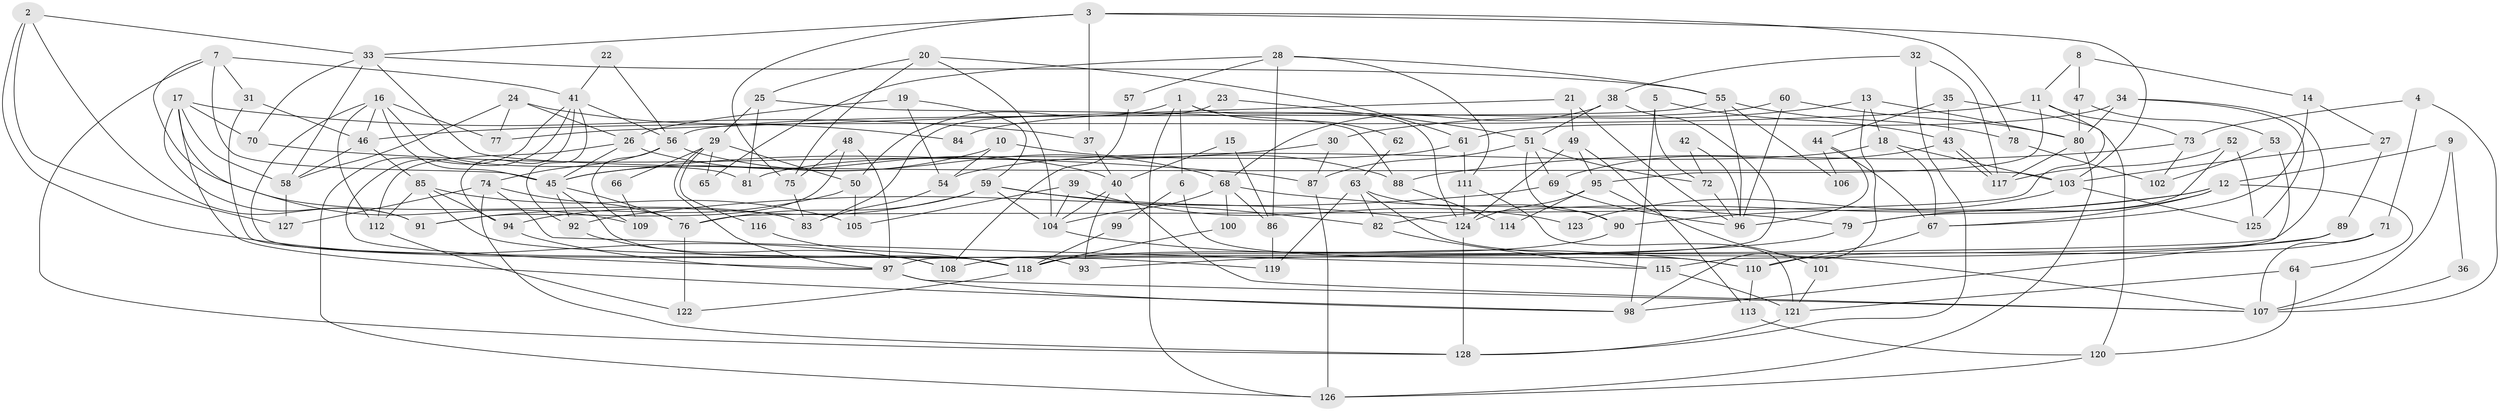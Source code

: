 // Generated by graph-tools (version 1.1) at 2025/36/03/09/25 02:36:04]
// undirected, 128 vertices, 256 edges
graph export_dot {
graph [start="1"]
  node [color=gray90,style=filled];
  1;
  2;
  3;
  4;
  5;
  6;
  7;
  8;
  9;
  10;
  11;
  12;
  13;
  14;
  15;
  16;
  17;
  18;
  19;
  20;
  21;
  22;
  23;
  24;
  25;
  26;
  27;
  28;
  29;
  30;
  31;
  32;
  33;
  34;
  35;
  36;
  37;
  38;
  39;
  40;
  41;
  42;
  43;
  44;
  45;
  46;
  47;
  48;
  49;
  50;
  51;
  52;
  53;
  54;
  55;
  56;
  57;
  58;
  59;
  60;
  61;
  62;
  63;
  64;
  65;
  66;
  67;
  68;
  69;
  70;
  71;
  72;
  73;
  74;
  75;
  76;
  77;
  78;
  79;
  80;
  81;
  82;
  83;
  84;
  85;
  86;
  87;
  88;
  89;
  90;
  91;
  92;
  93;
  94;
  95;
  96;
  97;
  98;
  99;
  100;
  101;
  102;
  103;
  104;
  105;
  106;
  107;
  108;
  109;
  110;
  111;
  112;
  113;
  114;
  115;
  116;
  117;
  118;
  119;
  120;
  121;
  122;
  123;
  124;
  125;
  126;
  127;
  128;
  1 -- 126;
  1 -- 124;
  1 -- 6;
  1 -- 50;
  1 -- 62;
  2 -- 91;
  2 -- 33;
  2 -- 108;
  2 -- 127;
  3 -- 103;
  3 -- 37;
  3 -- 33;
  3 -- 75;
  3 -- 78;
  4 -- 73;
  4 -- 107;
  4 -- 71;
  5 -- 98;
  5 -- 43;
  5 -- 72;
  6 -- 110;
  6 -- 99;
  7 -- 128;
  7 -- 31;
  7 -- 41;
  7 -- 45;
  7 -- 83;
  8 -- 11;
  8 -- 14;
  8 -- 47;
  9 -- 12;
  9 -- 107;
  9 -- 36;
  10 -- 54;
  10 -- 45;
  10 -- 88;
  11 -- 95;
  11 -- 76;
  11 -- 46;
  11 -- 73;
  12 -- 67;
  12 -- 90;
  12 -- 64;
  12 -- 79;
  12 -- 82;
  13 -- 30;
  13 -- 80;
  13 -- 18;
  13 -- 98;
  14 -- 27;
  14 -- 67;
  15 -- 86;
  15 -- 40;
  16 -- 77;
  16 -- 46;
  16 -- 45;
  16 -- 81;
  16 -- 93;
  16 -- 112;
  17 -- 98;
  17 -- 70;
  17 -- 37;
  17 -- 58;
  17 -- 91;
  17 -- 109;
  18 -- 54;
  18 -- 67;
  18 -- 103;
  19 -- 59;
  19 -- 26;
  19 -- 54;
  20 -- 61;
  20 -- 104;
  20 -- 25;
  20 -- 75;
  21 -- 49;
  21 -- 96;
  21 -- 77;
  22 -- 41;
  22 -- 56;
  23 -- 83;
  23 -- 51;
  24 -- 26;
  24 -- 58;
  24 -- 77;
  24 -- 84;
  25 -- 81;
  25 -- 29;
  25 -- 88;
  26 -- 112;
  26 -- 45;
  26 -- 40;
  27 -- 103;
  27 -- 89;
  28 -- 55;
  28 -- 86;
  28 -- 57;
  28 -- 65;
  28 -- 111;
  29 -- 50;
  29 -- 65;
  29 -- 66;
  29 -- 97;
  29 -- 116;
  30 -- 87;
  30 -- 45;
  31 -- 118;
  31 -- 46;
  32 -- 117;
  32 -- 128;
  32 -- 38;
  33 -- 55;
  33 -- 58;
  33 -- 70;
  33 -- 103;
  34 -- 80;
  34 -- 97;
  34 -- 61;
  34 -- 125;
  35 -- 120;
  35 -- 43;
  35 -- 44;
  36 -- 107;
  37 -- 40;
  38 -- 118;
  38 -- 51;
  38 -- 68;
  39 -- 105;
  39 -- 104;
  39 -- 123;
  40 -- 93;
  40 -- 104;
  40 -- 107;
  41 -- 94;
  41 -- 56;
  41 -- 92;
  41 -- 97;
  41 -- 126;
  42 -- 72;
  42 -- 96;
  43 -- 117;
  43 -- 117;
  43 -- 69;
  44 -- 67;
  44 -- 96;
  44 -- 106;
  45 -- 76;
  45 -- 92;
  45 -- 118;
  46 -- 58;
  46 -- 85;
  47 -- 53;
  47 -- 80;
  48 -- 97;
  48 -- 75;
  48 -- 91;
  49 -- 124;
  49 -- 113;
  49 -- 95;
  50 -- 91;
  50 -- 105;
  51 -- 69;
  51 -- 72;
  51 -- 87;
  51 -- 90;
  52 -- 125;
  52 -- 79;
  52 -- 117;
  53 -- 102;
  53 -- 115;
  54 -- 83;
  55 -- 56;
  55 -- 96;
  55 -- 78;
  55 -- 106;
  56 -- 68;
  56 -- 74;
  56 -- 109;
  57 -- 108;
  58 -- 127;
  59 -- 76;
  59 -- 82;
  59 -- 94;
  59 -- 104;
  59 -- 124;
  60 -- 80;
  60 -- 96;
  60 -- 84;
  61 -- 111;
  61 -- 81;
  62 -- 63;
  63 -- 107;
  63 -- 90;
  63 -- 82;
  63 -- 119;
  64 -- 121;
  64 -- 120;
  66 -- 109;
  67 -- 110;
  68 -- 104;
  68 -- 79;
  68 -- 86;
  68 -- 100;
  69 -- 96;
  69 -- 92;
  70 -- 87;
  71 -- 107;
  71 -- 110;
  72 -- 96;
  73 -- 88;
  73 -- 102;
  74 -- 127;
  74 -- 76;
  74 -- 115;
  74 -- 128;
  75 -- 83;
  76 -- 122;
  78 -- 102;
  79 -- 93;
  80 -- 117;
  80 -- 126;
  82 -- 115;
  85 -- 94;
  85 -- 105;
  85 -- 112;
  85 -- 119;
  86 -- 119;
  87 -- 126;
  88 -- 114;
  89 -- 108;
  89 -- 98;
  90 -- 118;
  92 -- 108;
  94 -- 97;
  95 -- 124;
  95 -- 101;
  95 -- 114;
  97 -- 98;
  97 -- 107;
  99 -- 118;
  100 -- 118;
  101 -- 121;
  103 -- 123;
  103 -- 125;
  104 -- 110;
  110 -- 113;
  111 -- 121;
  111 -- 124;
  112 -- 122;
  113 -- 120;
  115 -- 121;
  116 -- 118;
  118 -- 122;
  120 -- 126;
  121 -- 128;
  124 -- 128;
}
